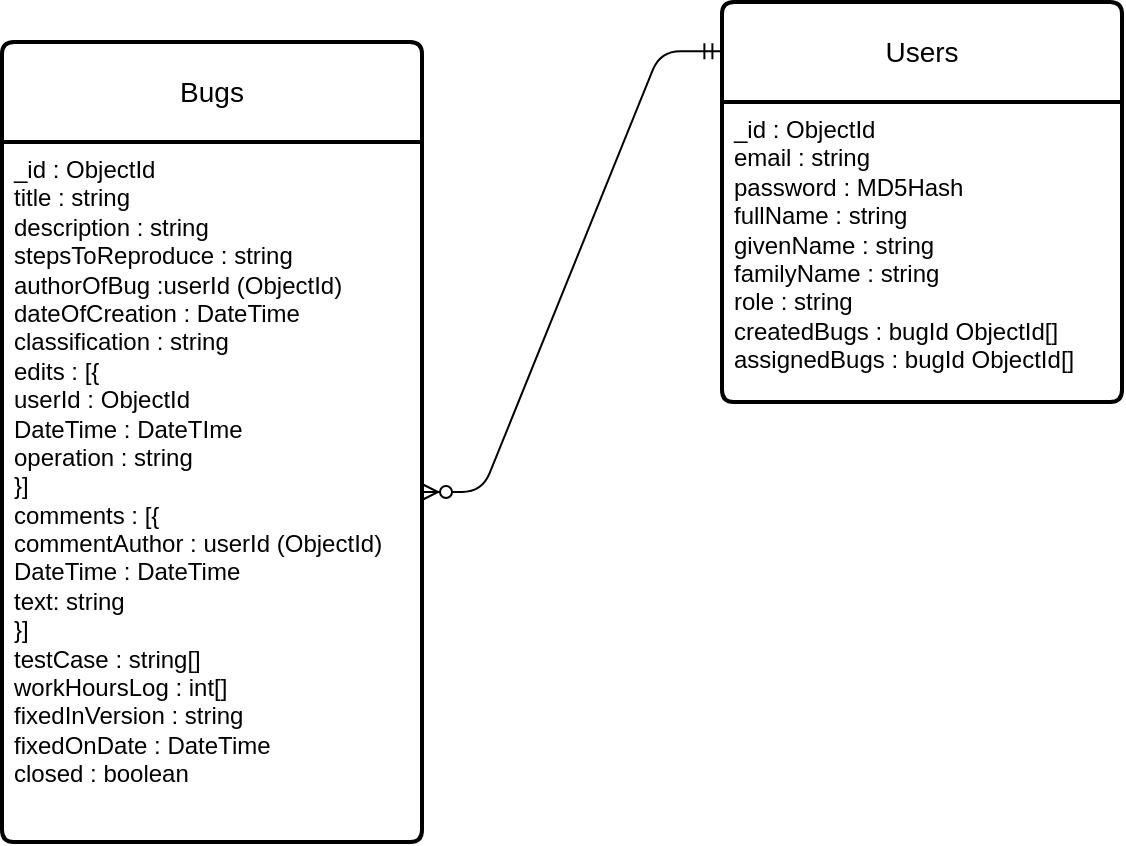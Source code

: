 <mxfile>
    <diagram id="oxRNZoW_T0PyPhNx8XgD" name="Page-1">
        <mxGraphModel dx="832" dy="659" grid="1" gridSize="10" guides="1" tooltips="1" connect="1" arrows="1" fold="1" page="1" pageScale="1" pageWidth="850" pageHeight="1100" background="#ffffff" math="0" shadow="0">
            <root>
                <mxCell id="0"/>
                <mxCell id="1" parent="0"/>
                <mxCell id="2" value="Bugs" style="swimlane;childLayout=stackLayout;horizontal=1;startSize=50;horizontalStack=0;rounded=1;fontSize=14;fontStyle=0;strokeWidth=2;resizeParent=0;resizeLast=1;shadow=0;dashed=0;align=center;arcSize=4;whiteSpace=wrap;html=1;" vertex="1" parent="1">
                    <mxGeometry x="90" y="130" width="210" height="400" as="geometry"/>
                </mxCell>
                <mxCell id="3" value="_id : ObjectId&lt;div&gt;title : string&lt;/div&gt;&lt;div&gt;description : string&lt;/div&gt;&lt;div&gt;stepsToReproduce : string&lt;/div&gt;&lt;div&gt;authorOfBug :userId (ObjectId)&lt;/div&gt;&lt;div&gt;dateOfCreation : DateTime&lt;/div&gt;&lt;div&gt;classification : string&lt;/div&gt;&lt;div&gt;edits : [{&lt;br&gt;userId : ObjectId&lt;/div&gt;&lt;div&gt;DateTime : DateTIme&lt;/div&gt;&lt;div&gt;operation : string&lt;br&gt;}]&lt;/div&gt;&lt;div&gt;comments : [{&lt;/div&gt;&lt;div&gt;commentAuthor : userId (ObjectId)&lt;/div&gt;&lt;div&gt;DateTime : DateTime&lt;/div&gt;&lt;div&gt;text: string&lt;/div&gt;&lt;div&gt;}]&lt;/div&gt;&lt;div&gt;testCase : string[]&lt;/div&gt;&lt;div&gt;workHoursLog : int[]&lt;/div&gt;&lt;div&gt;fixedInVersion : string&lt;/div&gt;&lt;div&gt;fixedOnDate : DateTime&lt;/div&gt;&lt;div&gt;closed : boolean&lt;/div&gt;" style="align=left;strokeColor=none;fillColor=none;spacingLeft=4;fontSize=12;verticalAlign=top;resizable=0;rotatable=0;part=1;html=1;" vertex="1" parent="2">
                    <mxGeometry y="50" width="210" height="350" as="geometry"/>
                </mxCell>
                <mxCell id="4" value="Users" style="swimlane;childLayout=stackLayout;horizontal=1;startSize=50;horizontalStack=0;rounded=1;fontSize=14;fontStyle=0;strokeWidth=2;resizeParent=0;resizeLast=1;shadow=0;dashed=0;align=center;arcSize=4;whiteSpace=wrap;html=1;" vertex="1" parent="1">
                    <mxGeometry x="450" y="110" width="200" height="200" as="geometry"/>
                </mxCell>
                <mxCell id="5" value="_id : ObjectId&lt;br&gt;email : string&lt;div&gt;password : MD5Hash&lt;/div&gt;&lt;div&gt;fullName : string&lt;/div&gt;&lt;div&gt;givenName : string&lt;/div&gt;&lt;div&gt;familyName : string&lt;/div&gt;&lt;div&gt;role : string&lt;/div&gt;&lt;div&gt;createdBugs : bugId ObjectId[]&lt;/div&gt;&lt;div&gt;assignedBugs : bugId ObjectId[]&lt;/div&gt;" style="align=left;strokeColor=none;fillColor=none;spacingLeft=4;fontSize=12;verticalAlign=top;resizable=0;rotatable=0;part=1;html=1;" vertex="1" parent="4">
                    <mxGeometry y="50" width="200" height="150" as="geometry"/>
                </mxCell>
                <mxCell id="10" value="" style="edgeStyle=entityRelationEdgeStyle;fontSize=12;html=1;endArrow=ERzeroToMany;startArrow=ERmandOne;exitX=-0.004;exitY=0.123;exitDx=0;exitDy=0;exitPerimeter=0;" edge="1" parent="1" source="4" target="3">
                    <mxGeometry width="100" height="100" relative="1" as="geometry">
                        <mxPoint x="420" y="180" as="sourcePoint"/>
                        <mxPoint x="480" y="290" as="targetPoint"/>
                        <Array as="points">
                            <mxPoint x="500" y="180"/>
                        </Array>
                    </mxGeometry>
                </mxCell>
            </root>
        </mxGraphModel>
    </diagram>
</mxfile>